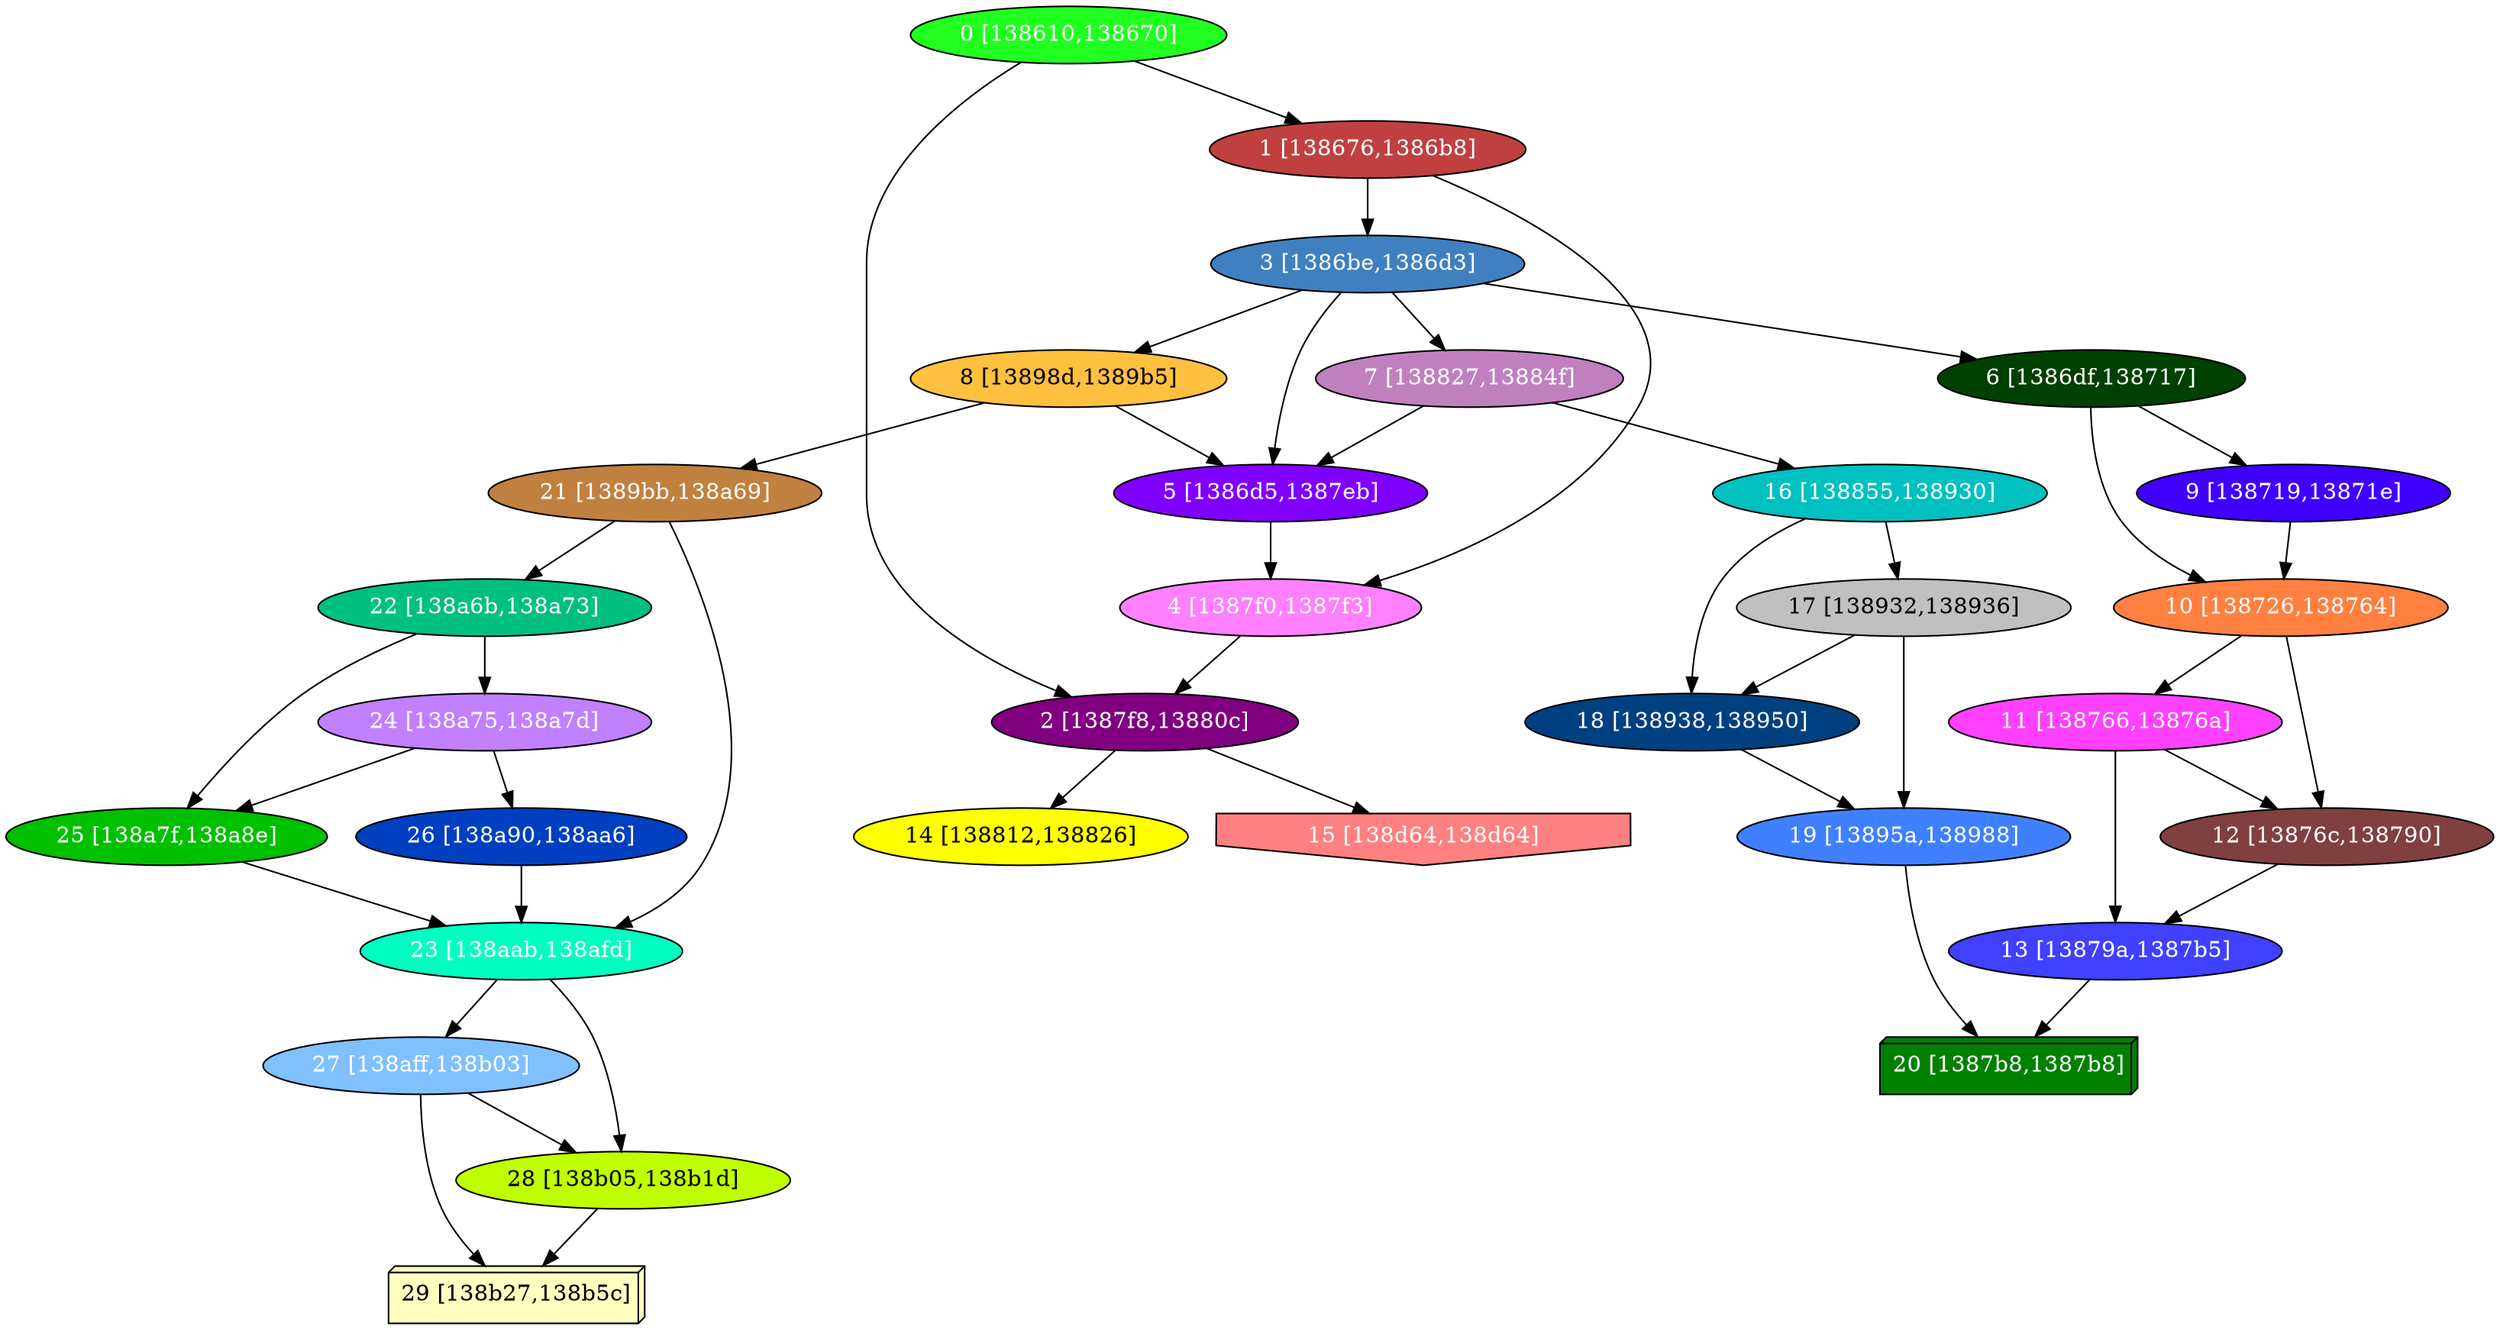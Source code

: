 diGraph libnss3{
	libnss3_0  [style=filled fillcolor="#20FF20" fontcolor="#ffffff" shape=oval label="0 [138610,138670]"]
	libnss3_1  [style=filled fillcolor="#C04040" fontcolor="#ffffff" shape=oval label="1 [138676,1386b8]"]
	libnss3_2  [style=filled fillcolor="#800080" fontcolor="#ffffff" shape=oval label="2 [1387f8,13880c]"]
	libnss3_3  [style=filled fillcolor="#4080C0" fontcolor="#ffffff" shape=oval label="3 [1386be,1386d3]"]
	libnss3_4  [style=filled fillcolor="#FF80FF" fontcolor="#ffffff" shape=oval label="4 [1387f0,1387f3]"]
	libnss3_5  [style=filled fillcolor="#8000FF" fontcolor="#ffffff" shape=oval label="5 [1386d5,1387eb]"]
	libnss3_6  [style=filled fillcolor="#004000" fontcolor="#ffffff" shape=oval label="6 [1386df,138717]"]
	libnss3_7  [style=filled fillcolor="#C080C0" fontcolor="#ffffff" shape=oval label="7 [138827,13884f]"]
	libnss3_8  [style=filled fillcolor="#FFC040" fontcolor="#000000" shape=oval label="8 [13898d,1389b5]"]
	libnss3_9  [style=filled fillcolor="#4000FF" fontcolor="#ffffff" shape=oval label="9 [138719,13871e]"]
	libnss3_a  [style=filled fillcolor="#FF8040" fontcolor="#ffffff" shape=oval label="10 [138726,138764]"]
	libnss3_b  [style=filled fillcolor="#FF40FF" fontcolor="#ffffff" shape=oval label="11 [138766,13876a]"]
	libnss3_c  [style=filled fillcolor="#804040" fontcolor="#ffffff" shape=oval label="12 [13876c,138790]"]
	libnss3_d  [style=filled fillcolor="#4040FF" fontcolor="#ffffff" shape=oval label="13 [13879a,1387b5]"]
	libnss3_e  [style=filled fillcolor="#FFFF00" fontcolor="#000000" shape=oval label="14 [138812,138826]"]
	libnss3_f  [style=filled fillcolor="#FF8080" fontcolor="#ffffff" shape=invhouse label="15 [138d64,138d64]"]
	libnss3_10  [style=filled fillcolor="#00C0C0" fontcolor="#ffffff" shape=oval label="16 [138855,138930]"]
	libnss3_11  [style=filled fillcolor="#C0C0C0" fontcolor="#000000" shape=oval label="17 [138932,138936]"]
	libnss3_12  [style=filled fillcolor="#004080" fontcolor="#ffffff" shape=oval label="18 [138938,138950]"]
	libnss3_13  [style=filled fillcolor="#4080FF" fontcolor="#ffffff" shape=oval label="19 [13895a,138988]"]
	libnss3_14  [style=filled fillcolor="#008000" fontcolor="#ffffff" shape=box3d label="20 [1387b8,1387b8]"]
	libnss3_15  [style=filled fillcolor="#C08040" fontcolor="#ffffff" shape=oval label="21 [1389bb,138a69]"]
	libnss3_16  [style=filled fillcolor="#00C080" fontcolor="#ffffff" shape=oval label="22 [138a6b,138a73]"]
	libnss3_17  [style=filled fillcolor="#00FFC0" fontcolor="#ffffff" shape=oval label="23 [138aab,138afd]"]
	libnss3_18  [style=filled fillcolor="#C080FF" fontcolor="#ffffff" shape=oval label="24 [138a75,138a7d]"]
	libnss3_19  [style=filled fillcolor="#00C000" fontcolor="#ffffff" shape=oval label="25 [138a7f,138a8e]"]
	libnss3_1a  [style=filled fillcolor="#0040C0" fontcolor="#ffffff" shape=oval label="26 [138a90,138aa6]"]
	libnss3_1b  [style=filled fillcolor="#80C0FF" fontcolor="#ffffff" shape=oval label="27 [138aff,138b03]"]
	libnss3_1c  [style=filled fillcolor="#C0FF00" fontcolor="#000000" shape=oval label="28 [138b05,138b1d]"]
	libnss3_1d  [style=filled fillcolor="#FFFFC0" fontcolor="#000000" shape=box3d label="29 [138b27,138b5c]"]

	libnss3_0 -> libnss3_1
	libnss3_0 -> libnss3_2
	libnss3_1 -> libnss3_3
	libnss3_1 -> libnss3_4
	libnss3_2 -> libnss3_e
	libnss3_2 -> libnss3_f
	libnss3_3 -> libnss3_5
	libnss3_3 -> libnss3_6
	libnss3_3 -> libnss3_7
	libnss3_3 -> libnss3_8
	libnss3_4 -> libnss3_2
	libnss3_5 -> libnss3_4
	libnss3_6 -> libnss3_9
	libnss3_6 -> libnss3_a
	libnss3_7 -> libnss3_5
	libnss3_7 -> libnss3_10
	libnss3_8 -> libnss3_5
	libnss3_8 -> libnss3_15
	libnss3_9 -> libnss3_a
	libnss3_a -> libnss3_b
	libnss3_a -> libnss3_c
	libnss3_b -> libnss3_c
	libnss3_b -> libnss3_d
	libnss3_c -> libnss3_d
	libnss3_d -> libnss3_14
	libnss3_10 -> libnss3_11
	libnss3_10 -> libnss3_12
	libnss3_11 -> libnss3_12
	libnss3_11 -> libnss3_13
	libnss3_12 -> libnss3_13
	libnss3_13 -> libnss3_14
	libnss3_15 -> libnss3_16
	libnss3_15 -> libnss3_17
	libnss3_16 -> libnss3_18
	libnss3_16 -> libnss3_19
	libnss3_17 -> libnss3_1b
	libnss3_17 -> libnss3_1c
	libnss3_18 -> libnss3_19
	libnss3_18 -> libnss3_1a
	libnss3_19 -> libnss3_17
	libnss3_1a -> libnss3_17
	libnss3_1b -> libnss3_1c
	libnss3_1b -> libnss3_1d
	libnss3_1c -> libnss3_1d
}
